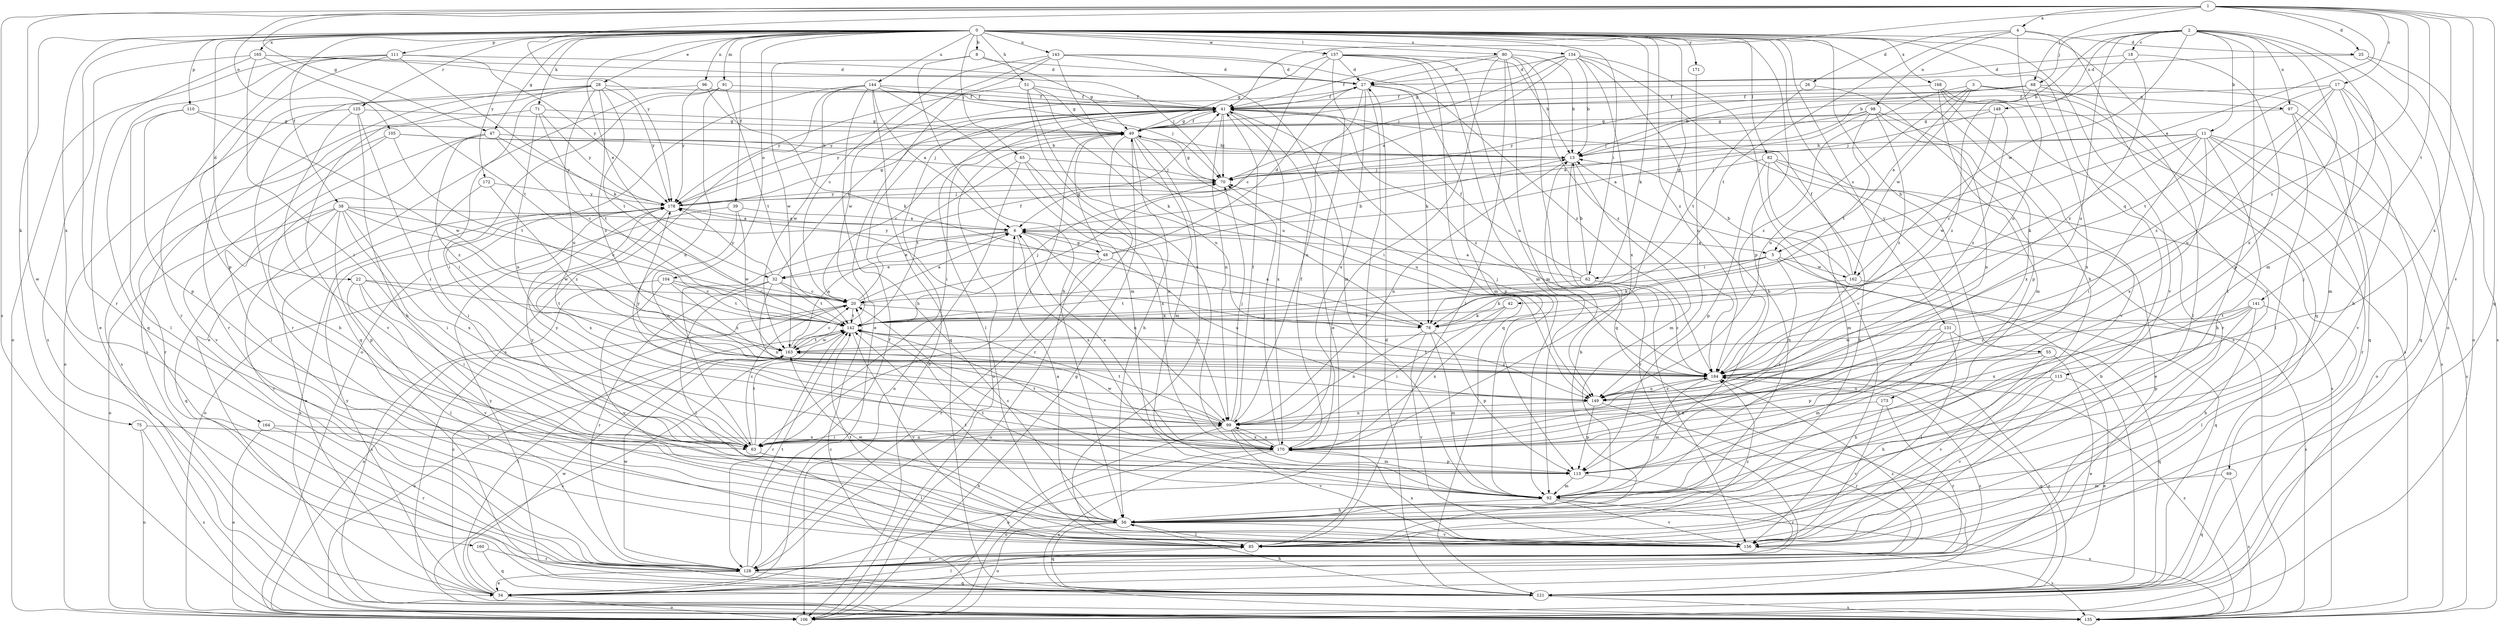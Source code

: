 strict digraph  {
0;
1;
2;
3;
4;
5;
6;
8;
11;
13;
17;
18;
20;
22;
25;
26;
27;
28;
32;
34;
38;
39;
41;
42;
47;
48;
49;
51;
55;
56;
62;
63;
65;
68;
69;
70;
71;
75;
78;
80;
82;
85;
91;
92;
96;
97;
98;
99;
104;
105;
106;
110;
111;
113;
115;
121;
125;
128;
131;
134;
135;
141;
142;
143;
144;
148;
149;
156;
157;
160;
162;
163;
164;
165;
168;
170;
171;
172;
173;
178;
184;
0 -> 8  [label=b];
0 -> 22  [label=d];
0 -> 28  [label=e];
0 -> 32  [label=e];
0 -> 38  [label=f];
0 -> 39  [label=f];
0 -> 42  [label=g];
0 -> 47  [label=g];
0 -> 51  [label=h];
0 -> 55  [label=h];
0 -> 56  [label=h];
0 -> 62  [label=i];
0 -> 65  [label=j];
0 -> 71  [label=k];
0 -> 75  [label=k];
0 -> 78  [label=k];
0 -> 80  [label=l];
0 -> 82  [label=l];
0 -> 91  [label=m];
0 -> 96  [label=n];
0 -> 104  [label=o];
0 -> 110  [label=p];
0 -> 111  [label=p];
0 -> 113  [label=p];
0 -> 115  [label=q];
0 -> 121  [label=q];
0 -> 125  [label=r];
0 -> 128  [label=r];
0 -> 131  [label=s];
0 -> 134  [label=s];
0 -> 143  [label=u];
0 -> 144  [label=u];
0 -> 156  [label=v];
0 -> 157  [label=w];
0 -> 164  [label=x];
0 -> 165  [label=x];
0 -> 168  [label=x];
0 -> 171  [label=y];
0 -> 172  [label=y];
0 -> 173  [label=y];
0 -> 184  [label=z];
1 -> 4  [label=a];
1 -> 5  [label=a];
1 -> 17  [label=c];
1 -> 25  [label=d];
1 -> 41  [label=f];
1 -> 47  [label=g];
1 -> 68  [label=j];
1 -> 105  [label=o];
1 -> 121  [label=q];
1 -> 135  [label=s];
1 -> 141  [label=t];
1 -> 156  [label=v];
1 -> 160  [label=w];
1 -> 170  [label=x];
1 -> 178  [label=y];
1 -> 184  [label=z];
2 -> 11  [label=b];
2 -> 13  [label=b];
2 -> 18  [label=c];
2 -> 68  [label=j];
2 -> 85  [label=l];
2 -> 92  [label=m];
2 -> 97  [label=n];
2 -> 106  [label=o];
2 -> 148  [label=u];
2 -> 149  [label=u];
2 -> 162  [label=w];
2 -> 170  [label=x];
3 -> 5  [label=a];
3 -> 69  [label=j];
3 -> 97  [label=n];
3 -> 149  [label=u];
3 -> 162  [label=w];
3 -> 184  [label=z];
4 -> 25  [label=d];
4 -> 26  [label=d];
4 -> 98  [label=n];
4 -> 142  [label=t];
4 -> 149  [label=u];
4 -> 156  [label=v];
5 -> 32  [label=e];
5 -> 62  [label=i];
5 -> 78  [label=k];
5 -> 99  [label=n];
5 -> 121  [label=q];
5 -> 162  [label=w];
6 -> 5  [label=a];
6 -> 32  [label=e];
6 -> 48  [label=g];
6 -> 63  [label=i];
6 -> 99  [label=n];
6 -> 170  [label=x];
8 -> 27  [label=d];
8 -> 49  [label=g];
8 -> 56  [label=h];
8 -> 163  [label=w];
11 -> 6  [label=a];
11 -> 13  [label=b];
11 -> 20  [label=c];
11 -> 56  [label=h];
11 -> 63  [label=i];
11 -> 78  [label=k];
11 -> 106  [label=o];
11 -> 128  [label=r];
11 -> 135  [label=s];
11 -> 170  [label=x];
13 -> 70  [label=j];
13 -> 92  [label=m];
13 -> 99  [label=n];
13 -> 128  [label=r];
17 -> 41  [label=f];
17 -> 56  [label=h];
17 -> 92  [label=m];
17 -> 121  [label=q];
17 -> 142  [label=t];
17 -> 149  [label=u];
17 -> 184  [label=z];
18 -> 13  [label=b];
18 -> 27  [label=d];
18 -> 113  [label=p];
18 -> 184  [label=z];
20 -> 6  [label=a];
20 -> 41  [label=f];
20 -> 78  [label=k];
20 -> 106  [label=o];
20 -> 142  [label=t];
22 -> 20  [label=c];
22 -> 63  [label=i];
22 -> 85  [label=l];
22 -> 142  [label=t];
22 -> 156  [label=v];
25 -> 27  [label=d];
25 -> 106  [label=o];
25 -> 135  [label=s];
26 -> 41  [label=f];
26 -> 113  [label=p];
26 -> 142  [label=t];
27 -> 41  [label=f];
27 -> 78  [label=k];
27 -> 85  [label=l];
27 -> 92  [label=m];
27 -> 99  [label=n];
27 -> 170  [label=x];
27 -> 178  [label=y];
28 -> 41  [label=f];
28 -> 63  [label=i];
28 -> 121  [label=q];
28 -> 128  [label=r];
28 -> 135  [label=s];
28 -> 142  [label=t];
28 -> 149  [label=u];
28 -> 178  [label=y];
28 -> 184  [label=z];
32 -> 20  [label=c];
32 -> 41  [label=f];
32 -> 85  [label=l];
32 -> 99  [label=n];
32 -> 128  [label=r];
32 -> 142  [label=t];
32 -> 178  [label=y];
34 -> 20  [label=c];
34 -> 85  [label=l];
34 -> 106  [label=o];
34 -> 142  [label=t];
34 -> 163  [label=w];
34 -> 178  [label=y];
34 -> 184  [label=z];
38 -> 6  [label=a];
38 -> 20  [label=c];
38 -> 63  [label=i];
38 -> 106  [label=o];
38 -> 113  [label=p];
38 -> 121  [label=q];
38 -> 128  [label=r];
38 -> 163  [label=w];
38 -> 170  [label=x];
39 -> 6  [label=a];
39 -> 99  [label=n];
39 -> 106  [label=o];
39 -> 163  [label=w];
41 -> 49  [label=g];
41 -> 63  [label=i];
41 -> 70  [label=j];
41 -> 85  [label=l];
41 -> 99  [label=n];
41 -> 106  [label=o];
41 -> 113  [label=p];
41 -> 170  [label=x];
41 -> 178  [label=y];
41 -> 184  [label=z];
42 -> 63  [label=i];
42 -> 78  [label=k];
42 -> 170  [label=x];
47 -> 13  [label=b];
47 -> 20  [label=c];
47 -> 56  [label=h];
47 -> 85  [label=l];
47 -> 178  [label=y];
47 -> 184  [label=z];
48 -> 13  [label=b];
48 -> 27  [label=d];
48 -> 49  [label=g];
48 -> 106  [label=o];
48 -> 128  [label=r];
48 -> 149  [label=u];
48 -> 178  [label=y];
49 -> 13  [label=b];
49 -> 20  [label=c];
49 -> 41  [label=f];
49 -> 56  [label=h];
49 -> 63  [label=i];
49 -> 92  [label=m];
49 -> 106  [label=o];
49 -> 128  [label=r];
49 -> 149  [label=u];
49 -> 156  [label=v];
51 -> 41  [label=f];
51 -> 49  [label=g];
51 -> 78  [label=k];
51 -> 149  [label=u];
51 -> 170  [label=x];
51 -> 178  [label=y];
55 -> 34  [label=e];
55 -> 56  [label=h];
55 -> 156  [label=v];
55 -> 184  [label=z];
56 -> 6  [label=a];
56 -> 85  [label=l];
56 -> 106  [label=o];
56 -> 121  [label=q];
56 -> 142  [label=t];
56 -> 156  [label=v];
56 -> 163  [label=w];
62 -> 6  [label=a];
62 -> 13  [label=b];
62 -> 41  [label=f];
62 -> 142  [label=t];
62 -> 156  [label=v];
62 -> 184  [label=z];
63 -> 20  [label=c];
63 -> 56  [label=h];
63 -> 85  [label=l];
63 -> 99  [label=n];
63 -> 142  [label=t];
63 -> 178  [label=y];
65 -> 70  [label=j];
65 -> 99  [label=n];
65 -> 106  [label=o];
65 -> 142  [label=t];
65 -> 170  [label=x];
68 -> 13  [label=b];
68 -> 41  [label=f];
68 -> 85  [label=l];
68 -> 121  [label=q];
68 -> 170  [label=x];
68 -> 178  [label=y];
68 -> 184  [label=z];
69 -> 92  [label=m];
69 -> 121  [label=q];
69 -> 135  [label=s];
70 -> 49  [label=g];
70 -> 178  [label=y];
71 -> 49  [label=g];
71 -> 99  [label=n];
71 -> 135  [label=s];
71 -> 142  [label=t];
71 -> 178  [label=y];
75 -> 63  [label=i];
75 -> 106  [label=o];
75 -> 135  [label=s];
78 -> 6  [label=a];
78 -> 92  [label=m];
78 -> 99  [label=n];
78 -> 113  [label=p];
78 -> 156  [label=v];
80 -> 13  [label=b];
80 -> 27  [label=d];
80 -> 41  [label=f];
80 -> 63  [label=i];
80 -> 85  [label=l];
80 -> 92  [label=m];
80 -> 121  [label=q];
80 -> 184  [label=z];
82 -> 34  [label=e];
82 -> 56  [label=h];
82 -> 70  [label=j];
82 -> 92  [label=m];
82 -> 113  [label=p];
82 -> 135  [label=s];
85 -> 13  [label=b];
85 -> 128  [label=r];
85 -> 184  [label=z];
91 -> 34  [label=e];
91 -> 41  [label=f];
91 -> 63  [label=i];
91 -> 99  [label=n];
91 -> 142  [label=t];
92 -> 20  [label=c];
92 -> 56  [label=h];
92 -> 135  [label=s];
92 -> 142  [label=t];
92 -> 156  [label=v];
96 -> 41  [label=f];
96 -> 78  [label=k];
96 -> 128  [label=r];
96 -> 178  [label=y];
97 -> 49  [label=g];
97 -> 85  [label=l];
97 -> 135  [label=s];
97 -> 156  [label=v];
98 -> 6  [label=a];
98 -> 49  [label=g];
98 -> 70  [label=j];
98 -> 99  [label=n];
98 -> 142  [label=t];
98 -> 170  [label=x];
98 -> 184  [label=z];
99 -> 41  [label=f];
99 -> 63  [label=i];
99 -> 70  [label=j];
99 -> 92  [label=m];
99 -> 106  [label=o];
99 -> 142  [label=t];
99 -> 156  [label=v];
99 -> 163  [label=w];
99 -> 170  [label=x];
104 -> 20  [label=c];
104 -> 135  [label=s];
104 -> 142  [label=t];
104 -> 156  [label=v];
104 -> 184  [label=z];
105 -> 13  [label=b];
105 -> 70  [label=j];
105 -> 128  [label=r];
105 -> 142  [label=t];
105 -> 156  [label=v];
106 -> 49  [label=g];
110 -> 49  [label=g];
110 -> 85  [label=l];
110 -> 113  [label=p];
110 -> 163  [label=w];
111 -> 27  [label=d];
111 -> 78  [label=k];
111 -> 106  [label=o];
111 -> 113  [label=p];
111 -> 121  [label=q];
111 -> 128  [label=r];
111 -> 178  [label=y];
113 -> 92  [label=m];
113 -> 128  [label=r];
113 -> 178  [label=y];
115 -> 34  [label=e];
115 -> 56  [label=h];
115 -> 149  [label=u];
115 -> 156  [label=v];
121 -> 13  [label=b];
121 -> 20  [label=c];
121 -> 27  [label=d];
121 -> 56  [label=h];
121 -> 135  [label=s];
121 -> 178  [label=y];
121 -> 184  [label=z];
125 -> 49  [label=g];
125 -> 56  [label=h];
125 -> 63  [label=i];
125 -> 106  [label=o];
125 -> 156  [label=v];
128 -> 34  [label=e];
128 -> 41  [label=f];
128 -> 121  [label=q];
128 -> 142  [label=t];
128 -> 163  [label=w];
128 -> 184  [label=z];
131 -> 85  [label=l];
131 -> 92  [label=m];
131 -> 113  [label=p];
131 -> 121  [label=q];
131 -> 163  [label=w];
134 -> 6  [label=a];
134 -> 13  [label=b];
134 -> 27  [label=d];
134 -> 49  [label=g];
134 -> 56  [label=h];
134 -> 70  [label=j];
134 -> 135  [label=s];
134 -> 156  [label=v];
134 -> 170  [label=x];
135 -> 184  [label=z];
141 -> 56  [label=h];
141 -> 85  [label=l];
141 -> 113  [label=p];
141 -> 142  [label=t];
141 -> 170  [label=x];
141 -> 184  [label=z];
142 -> 70  [label=j];
142 -> 128  [label=r];
142 -> 156  [label=v];
142 -> 163  [label=w];
143 -> 20  [label=c];
143 -> 27  [label=d];
143 -> 34  [label=e];
143 -> 92  [label=m];
143 -> 149  [label=u];
143 -> 163  [label=w];
143 -> 184  [label=z];
144 -> 6  [label=a];
144 -> 41  [label=f];
144 -> 56  [label=h];
144 -> 70  [label=j];
144 -> 92  [label=m];
144 -> 106  [label=o];
144 -> 121  [label=q];
144 -> 135  [label=s];
144 -> 163  [label=w];
148 -> 49  [label=g];
148 -> 70  [label=j];
148 -> 163  [label=w];
148 -> 184  [label=z];
149 -> 99  [label=n];
149 -> 113  [label=p];
149 -> 128  [label=r];
149 -> 178  [label=y];
149 -> 184  [label=z];
156 -> 135  [label=s];
156 -> 142  [label=t];
156 -> 170  [label=x];
157 -> 13  [label=b];
157 -> 20  [label=c];
157 -> 27  [label=d];
157 -> 34  [label=e];
157 -> 49  [label=g];
157 -> 92  [label=m];
157 -> 121  [label=q];
157 -> 149  [label=u];
160 -> 121  [label=q];
160 -> 128  [label=r];
162 -> 13  [label=b];
162 -> 41  [label=f];
162 -> 63  [label=i];
162 -> 78  [label=k];
162 -> 135  [label=s];
163 -> 6  [label=a];
163 -> 20  [label=c];
163 -> 106  [label=o];
163 -> 135  [label=s];
163 -> 142  [label=t];
163 -> 184  [label=z];
164 -> 106  [label=o];
164 -> 128  [label=r];
164 -> 170  [label=x];
165 -> 27  [label=d];
165 -> 34  [label=e];
165 -> 63  [label=i];
165 -> 70  [label=j];
165 -> 135  [label=s];
165 -> 142  [label=t];
168 -> 41  [label=f];
168 -> 92  [label=m];
168 -> 128  [label=r];
168 -> 135  [label=s];
168 -> 156  [label=v];
170 -> 6  [label=a];
170 -> 41  [label=f];
170 -> 70  [label=j];
170 -> 99  [label=n];
170 -> 106  [label=o];
170 -> 113  [label=p];
170 -> 135  [label=s];
170 -> 142  [label=t];
171 -> 149  [label=u];
172 -> 63  [label=i];
172 -> 178  [label=y];
172 -> 184  [label=z];
173 -> 99  [label=n];
173 -> 128  [label=r];
173 -> 156  [label=v];
178 -> 6  [label=a];
178 -> 34  [label=e];
178 -> 49  [label=g];
178 -> 70  [label=j];
178 -> 135  [label=s];
178 -> 170  [label=x];
184 -> 70  [label=j];
184 -> 92  [label=m];
184 -> 121  [label=q];
184 -> 142  [label=t];
184 -> 149  [label=u];
}
